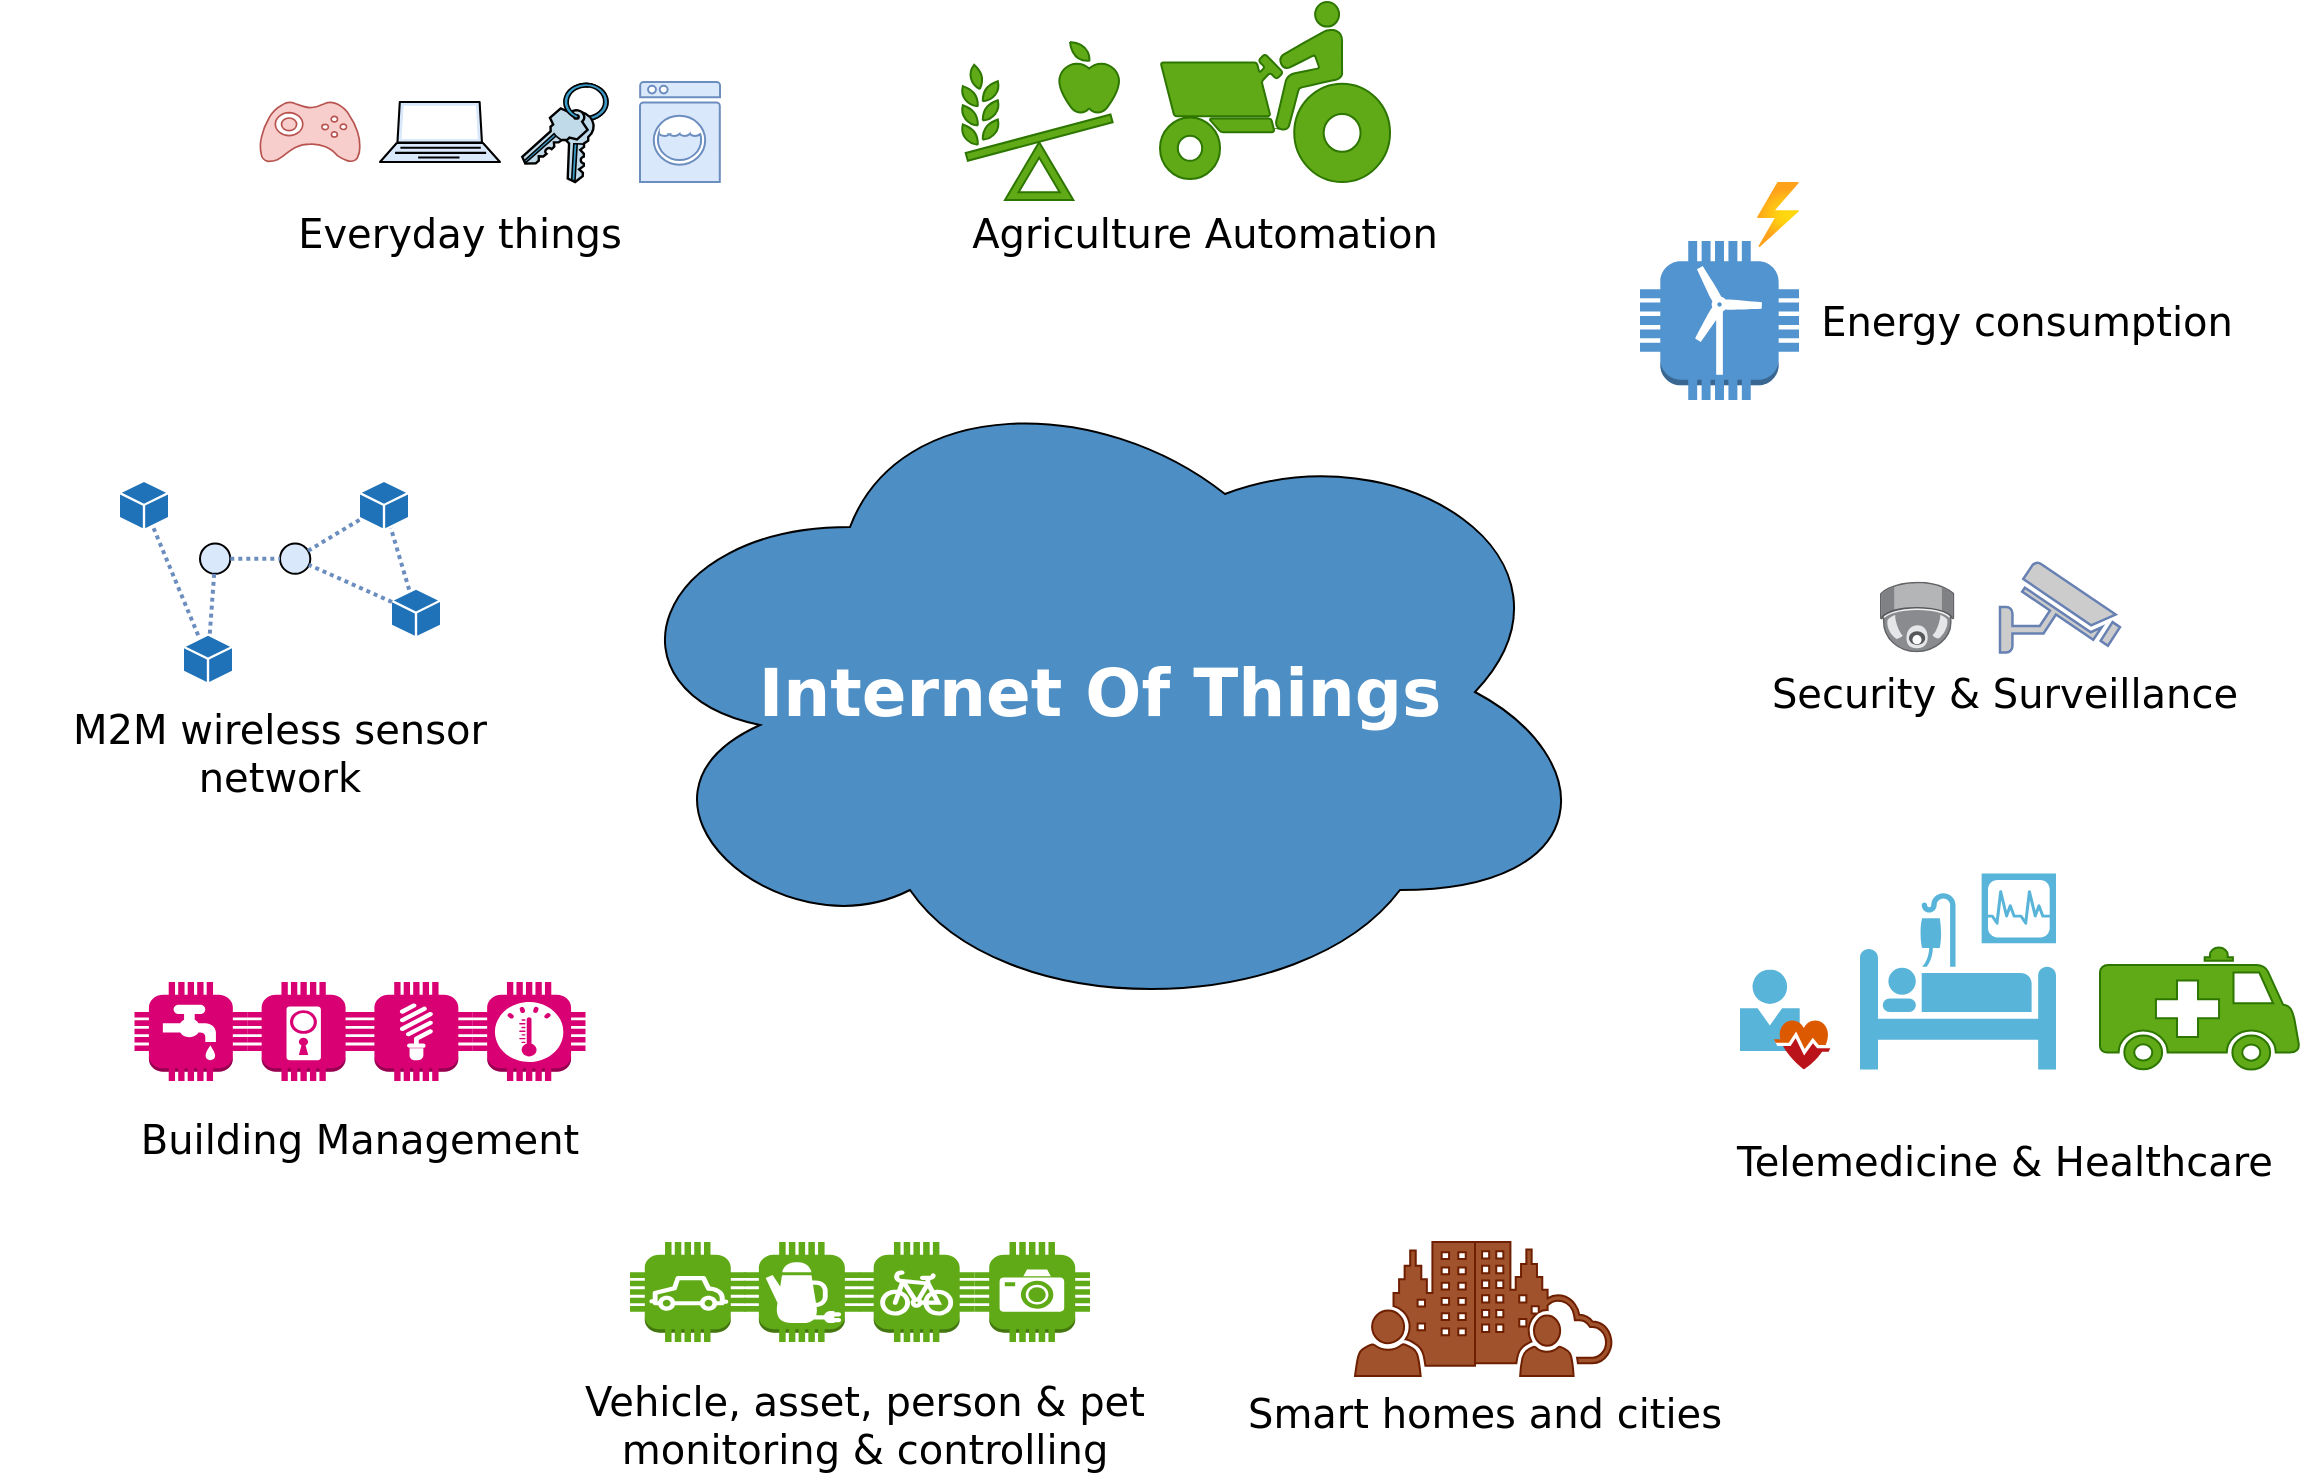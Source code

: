 <mxfile version="16.5.1" type="device"><diagram id="GpXNul5H59b5kgnJw6_x" name="Page-1"><mxGraphModel dx="2453" dy="817" grid="1" gridSize="10" guides="1" tooltips="1" connect="1" arrows="1" fold="1" page="1" pageScale="1" pageWidth="1169" pageHeight="827" math="0" shadow="0"><root><mxCell id="0"/><mxCell id="1" parent="0"/><mxCell id="nhTEqZhTvpMd7bd70XRN-3" value="&lt;font style=&quot;font-size: 33px&quot;&gt;Internet Of Things&lt;/font&gt;" style="ellipse;shape=cloud;whiteSpace=wrap;html=1;fillColor=#4D8EC4;strokeColor=#000000;strokeWidth=1;fontFamily=Dejavu Sans;fontSize=23;fontColor=#FFFFFF;fontStyle=1" vertex="1" parent="1"><mxGeometry x="260" y="220" width="500" height="330" as="geometry"/></mxCell><mxCell id="nhTEqZhTvpMd7bd70XRN-58" value="" style="group" vertex="1" connectable="0" parent="1"><mxGeometry x="27.25" y="530" width="225.5" height="49.5" as="geometry"/></mxCell><mxCell id="nhTEqZhTvpMd7bd70XRN-53" value="" style="outlineConnect=0;dashed=0;verticalLabelPosition=bottom;verticalAlign=top;align=center;html=1;shape=mxgraph.aws3.utility;fillColor=#d80073;fontFamily=Dejavu Sans;fontSize=20;strokeColor=#A50040;strokeWidth=1;fontColor=#ffffff;" vertex="1" parent="nhTEqZhTvpMd7bd70XRN-58"><mxGeometry width="56.375" height="49.5" as="geometry"/></mxCell><mxCell id="nhTEqZhTvpMd7bd70XRN-55" value="" style="outlineConnect=0;dashed=0;verticalLabelPosition=bottom;verticalAlign=top;align=center;html=1;shape=mxgraph.aws3.door_lock;fillColor=#d80073;fontFamily=Dejavu Sans;fontSize=20;strokeColor=#A50040;strokeWidth=1;fontColor=#ffffff;" vertex="1" parent="nhTEqZhTvpMd7bd70XRN-58"><mxGeometry x="56.375" width="56.375" height="49.5" as="geometry"/></mxCell><mxCell id="nhTEqZhTvpMd7bd70XRN-56" value="" style="outlineConnect=0;dashed=0;verticalLabelPosition=bottom;verticalAlign=top;align=center;html=1;shape=mxgraph.aws3.lightbulb;fillColor=#d80073;fontFamily=Dejavu Sans;fontSize=20;strokeColor=#A50040;strokeWidth=1;fontColor=#ffffff;" vertex="1" parent="nhTEqZhTvpMd7bd70XRN-58"><mxGeometry x="112.75" width="56.375" height="49.5" as="geometry"/></mxCell><mxCell id="nhTEqZhTvpMd7bd70XRN-57" value="" style="outlineConnect=0;dashed=0;verticalLabelPosition=bottom;verticalAlign=top;align=center;html=1;shape=mxgraph.aws3.thermostat;fillColor=#d80073;fontFamily=Dejavu Sans;fontSize=20;strokeColor=#A50040;strokeWidth=1;fontColor=#ffffff;" vertex="1" parent="nhTEqZhTvpMd7bd70XRN-58"><mxGeometry x="169.125" width="56.375" height="49.5" as="geometry"/></mxCell><mxCell id="nhTEqZhTvpMd7bd70XRN-59" value="Building Management" style="text;html=1;strokeColor=none;fillColor=none;align=center;verticalAlign=middle;whiteSpace=wrap;rounded=0;fontFamily=Dejavu Sans;fontSize=20;fontColor=none;" vertex="1" parent="1"><mxGeometry y="593" width="280" height="30" as="geometry"/></mxCell><mxCell id="nhTEqZhTvpMd7bd70XRN-65" value="" style="group" vertex="1" connectable="0" parent="1"><mxGeometry x="275" y="660" width="230" height="50" as="geometry"/></mxCell><mxCell id="nhTEqZhTvpMd7bd70XRN-61" value="" style="outlineConnect=0;dashed=0;verticalLabelPosition=bottom;verticalAlign=top;align=center;html=1;shape=mxgraph.aws3.coffee_pot;fillColor=#60a917;fontFamily=Dejavu Sans;fontSize=20;fontColor=#ffffff;strokeColor=#2D7600;strokeWidth=1;" vertex="1" parent="nhTEqZhTvpMd7bd70XRN-65"><mxGeometry x="57.046" width="57.773" height="50.0" as="geometry"/></mxCell><mxCell id="nhTEqZhTvpMd7bd70XRN-62" value="" style="outlineConnect=0;dashed=0;verticalLabelPosition=bottom;verticalAlign=top;align=center;html=1;shape=mxgraph.aws3.car;fillColor=#60a917;fontFamily=Dejavu Sans;fontSize=20;fontColor=#ffffff;strokeColor=#2D7600;strokeWidth=1;" vertex="1" parent="nhTEqZhTvpMd7bd70XRN-65"><mxGeometry width="57.773" height="50.0" as="geometry"/></mxCell><mxCell id="nhTEqZhTvpMd7bd70XRN-63" value="" style="outlineConnect=0;dashed=0;verticalLabelPosition=bottom;verticalAlign=top;align=center;html=1;shape=mxgraph.aws3.bicycle;fillColor=#60a917;fontFamily=Dejavu Sans;fontSize=20;fontColor=#ffffff;strokeColor=#2D7600;strokeWidth=1;" vertex="1" parent="nhTEqZhTvpMd7bd70XRN-65"><mxGeometry x="114.455" width="57.773" height="50.0" as="geometry"/></mxCell><mxCell id="nhTEqZhTvpMd7bd70XRN-64" value="" style="outlineConnect=0;dashed=0;verticalLabelPosition=bottom;verticalAlign=top;align=center;html=1;shape=mxgraph.aws3.camera;fillColor=#60a917;fontFamily=Dejavu Sans;fontSize=20;fontColor=#ffffff;strokeColor=#2D7600;strokeWidth=1;" vertex="1" parent="nhTEqZhTvpMd7bd70XRN-65"><mxGeometry x="172.227" width="57.773" height="50.0" as="geometry"/></mxCell><mxCell id="nhTEqZhTvpMd7bd70XRN-66" value="Vehicle, asset, person &amp;amp; pet monitoring &amp;amp; controlling" style="text;html=1;strokeColor=none;fillColor=none;align=center;verticalAlign=middle;whiteSpace=wrap;rounded=0;fontFamily=Dejavu Sans;fontSize=20;fontColor=none;" vertex="1" parent="1"><mxGeometry x="250" y="736" width="285" height="30" as="geometry"/></mxCell><mxCell id="nhTEqZhTvpMd7bd70XRN-67" value="" style="group" vertex="1" connectable="0" parent="1"><mxGeometry x="-40" y="280" width="280" height="150" as="geometry"/></mxCell><mxCell id="nhTEqZhTvpMd7bd70XRN-49" value="" style="group" vertex="1" connectable="0" parent="nhTEqZhTvpMd7bd70XRN-67"><mxGeometry x="60" width="160" height="100" as="geometry"/></mxCell><mxCell id="nhTEqZhTvpMd7bd70XRN-29" value="" style="sketch=0;pointerEvents=1;shadow=0;dashed=0;html=1;strokeColor=none;labelPosition=center;verticalLabelPosition=bottom;verticalAlign=top;outlineConnect=0;align=center;shape=mxgraph.office.concepts.node_generic;fillColor=#2072B8;fontFamily=Dejavu Sans;fontSize=20;fontColor=none;" vertex="1" parent="nhTEqZhTvpMd7bd70XRN-49"><mxGeometry width="24" height="23.077" as="geometry"/></mxCell><mxCell id="nhTEqZhTvpMd7bd70XRN-30" value="" style="sketch=0;pointerEvents=1;shadow=0;dashed=0;html=1;strokeColor=none;labelPosition=center;verticalLabelPosition=bottom;verticalAlign=top;outlineConnect=0;align=center;shape=mxgraph.office.concepts.node_generic;fillColor=#2072B8;fontFamily=Dejavu Sans;fontSize=20;fontColor=none;" vertex="1" parent="nhTEqZhTvpMd7bd70XRN-49"><mxGeometry x="32" y="76.923" width="24" height="23.077" as="geometry"/></mxCell><mxCell id="nhTEqZhTvpMd7bd70XRN-31" value="" style="sketch=0;pointerEvents=1;shadow=0;dashed=0;html=1;strokeColor=none;labelPosition=center;verticalLabelPosition=bottom;verticalAlign=top;outlineConnect=0;align=center;shape=mxgraph.office.concepts.node_generic;fillColor=#2072B8;fontFamily=Dejavu Sans;fontSize=20;fontColor=none;" vertex="1" parent="nhTEqZhTvpMd7bd70XRN-49"><mxGeometry x="120" width="24" height="23.077" as="geometry"/></mxCell><mxCell id="nhTEqZhTvpMd7bd70XRN-32" value="" style="sketch=0;pointerEvents=1;shadow=0;dashed=0;html=1;strokeColor=none;labelPosition=center;verticalLabelPosition=bottom;verticalAlign=top;outlineConnect=0;align=center;shape=mxgraph.office.concepts.node_generic;fillColor=#2072B8;fontFamily=Dejavu Sans;fontSize=20;fontColor=none;" vertex="1" parent="nhTEqZhTvpMd7bd70XRN-49"><mxGeometry x="136" y="53.846" width="24" height="23.077" as="geometry"/></mxCell><mxCell id="nhTEqZhTvpMd7bd70XRN-34" value="" style="ellipse;whiteSpace=wrap;html=1;aspect=fixed;fontFamily=Dejavu Sans;fontSize=20;fontColor=none;strokeColor=default;strokeWidth=1;fillColor=#DAE8FC;" vertex="1" parent="nhTEqZhTvpMd7bd70XRN-49"><mxGeometry x="80" y="30.769" width="15.148" height="15.148" as="geometry"/></mxCell><mxCell id="nhTEqZhTvpMd7bd70XRN-36" value="" style="ellipse;whiteSpace=wrap;html=1;aspect=fixed;fontFamily=Dejavu Sans;fontSize=20;fontColor=none;strokeColor=default;strokeWidth=1;fillColor=#DAE8FC;" vertex="1" parent="nhTEqZhTvpMd7bd70XRN-49"><mxGeometry x="40" y="30.769" width="15.148" height="15.148" as="geometry"/></mxCell><mxCell id="nhTEqZhTvpMd7bd70XRN-41" value="" style="endArrow=none;dashed=1;html=1;dashPattern=1 1;strokeWidth=2;rounded=0;fontFamily=Dejavu Sans;fontSize=20;fontColor=none;fillColor=#dae8fc;strokeColor=#6c8ebf;" edge="1" parent="nhTEqZhTvpMd7bd70XRN-49" source="nhTEqZhTvpMd7bd70XRN-36" target="nhTEqZhTvpMd7bd70XRN-34"><mxGeometry width="50" height="50" relative="1" as="geometry"><mxPoint x="168" y="57.692" as="sourcePoint"/><mxPoint x="88" y="46.154" as="targetPoint"/></mxGeometry></mxCell><mxCell id="nhTEqZhTvpMd7bd70XRN-43" value="" style="endArrow=none;dashed=1;html=1;dashPattern=1 1;strokeWidth=2;rounded=0;fontFamily=Dejavu Sans;fontSize=20;fontColor=none;fillColor=#dae8fc;strokeColor=#6c8ebf;" edge="1" parent="nhTEqZhTvpMd7bd70XRN-49" source="nhTEqZhTvpMd7bd70XRN-34" target="nhTEqZhTvpMd7bd70XRN-31"><mxGeometry width="50" height="50" relative="1" as="geometry"><mxPoint x="64" y="46.154" as="sourcePoint"/><mxPoint x="88" y="46.154" as="targetPoint"/></mxGeometry></mxCell><mxCell id="nhTEqZhTvpMd7bd70XRN-44" value="" style="endArrow=none;dashed=1;html=1;dashPattern=1 1;strokeWidth=2;rounded=0;fontFamily=Dejavu Sans;fontSize=20;fontColor=none;fillColor=#dae8fc;strokeColor=#6c8ebf;" edge="1" parent="nhTEqZhTvpMd7bd70XRN-49" source="nhTEqZhTvpMd7bd70XRN-32" target="nhTEqZhTvpMd7bd70XRN-31"><mxGeometry width="50" height="50" relative="1" as="geometry"><mxPoint x="102.797" y="42.097" as="sourcePoint"/><mxPoint x="128" y="26.573" as="targetPoint"/></mxGeometry></mxCell><mxCell id="nhTEqZhTvpMd7bd70XRN-45" value="" style="endArrow=none;dashed=1;html=1;dashPattern=1 1;strokeWidth=2;rounded=0;fontFamily=Dejavu Sans;fontSize=20;fontColor=none;fillColor=#dae8fc;strokeColor=#6c8ebf;" edge="1" parent="nhTEqZhTvpMd7bd70XRN-49" source="nhTEqZhTvpMd7bd70XRN-32" target="nhTEqZhTvpMd7bd70XRN-34"><mxGeometry width="50" height="50" relative="1" as="geometry"><mxPoint x="140" y="95.385" as="sourcePoint"/><mxPoint x="140" y="30.769" as="targetPoint"/></mxGeometry></mxCell><mxCell id="nhTEqZhTvpMd7bd70XRN-47" value="" style="endArrow=none;dashed=1;html=1;dashPattern=1 1;strokeWidth=2;rounded=0;fontFamily=Dejavu Sans;fontSize=20;fontColor=none;fillColor=#dae8fc;strokeColor=#6c8ebf;" edge="1" parent="nhTEqZhTvpMd7bd70XRN-49" source="nhTEqZhTvpMd7bd70XRN-36" target="nhTEqZhTvpMd7bd70XRN-30"><mxGeometry width="50" height="50" relative="1" as="geometry"><mxPoint x="64" y="46.154" as="sourcePoint"/><mxPoint x="88" y="46.154" as="targetPoint"/></mxGeometry></mxCell><mxCell id="nhTEqZhTvpMd7bd70XRN-48" value="" style="endArrow=none;dashed=1;html=1;dashPattern=1 1;strokeWidth=2;rounded=0;fontFamily=Dejavu Sans;fontSize=20;fontColor=none;fillColor=#dae8fc;strokeColor=#6c8ebf;" edge="1" parent="nhTEqZhTvpMd7bd70XRN-49" source="nhTEqZhTvpMd7bd70XRN-29" target="nhTEqZhTvpMd7bd70XRN-30"><mxGeometry width="50" height="50" relative="1" as="geometry"><mxPoint x="72" y="53.846" as="sourcePoint"/><mxPoint x="96" y="53.846" as="targetPoint"/></mxGeometry></mxCell><mxCell id="nhTEqZhTvpMd7bd70XRN-50" value="M2M wireless sensor network" style="text;html=1;strokeColor=none;fillColor=none;align=center;verticalAlign=middle;whiteSpace=wrap;rounded=0;fontFamily=Dejavu Sans;fontSize=20;fontColor=none;" vertex="1" parent="nhTEqZhTvpMd7bd70XRN-67"><mxGeometry y="120" width="280" height="30" as="geometry"/></mxCell><mxCell id="nhTEqZhTvpMd7bd70XRN-70" value="" style="group" vertex="1" connectable="0" parent="1"><mxGeometry x="637.5" y="660" width="130" height="67" as="geometry"/></mxCell><mxCell id="nhTEqZhTvpMd7bd70XRN-68" value="" style="sketch=0;pointerEvents=1;shadow=0;dashed=0;html=1;strokeColor=#6D1F00;fillColor=#a0522d;labelPosition=center;verticalLabelPosition=bottom;verticalAlign=top;outlineConnect=0;align=center;shape=mxgraph.office.users.on_premises_user;fontFamily=Dejavu Sans;fontSize=20;flipH=1;fontColor=#ffffff;" vertex="1" parent="nhTEqZhTvpMd7bd70XRN-70"><mxGeometry width="60" height="67" as="geometry"/></mxCell><mxCell id="nhTEqZhTvpMd7bd70XRN-69" value="" style="sketch=0;pointerEvents=1;shadow=0;dashed=0;html=1;strokeColor=#6D1F00;fillColor=#a0522d;labelPosition=center;verticalLabelPosition=bottom;verticalAlign=top;outlineConnect=0;align=center;shape=mxgraph.office.security.split_domain_user;fontFamily=Dejavu Sans;fontSize=20;fontColor=#ffffff;" vertex="1" parent="nhTEqZhTvpMd7bd70XRN-70"><mxGeometry x="60" width="70" height="67" as="geometry"/></mxCell><mxCell id="nhTEqZhTvpMd7bd70XRN-71" value="Smart homes and cities" style="text;html=1;strokeColor=none;fillColor=none;align=center;verticalAlign=middle;whiteSpace=wrap;rounded=0;fontFamily=Dejavu Sans;fontSize=20;fontColor=none;" vertex="1" parent="1"><mxGeometry x="560" y="730" width="285" height="30" as="geometry"/></mxCell><mxCell id="nhTEqZhTvpMd7bd70XRN-72" value="" style="group" vertex="1" connectable="0" parent="1"><mxGeometry x="50" y="80" width="280" height="90" as="geometry"/></mxCell><mxCell id="nhTEqZhTvpMd7bd70XRN-10" value="" style="fontColor=none;verticalAlign=top;verticalLabelPosition=bottom;labelPosition=center;align=center;html=1;outlineConnect=0;fillColor=#DAE8FC;strokeColor=default;gradientColor=none;gradientDirection=north;strokeWidth=2;shape=mxgraph.networks.laptop;fontFamily=Dejavu Sans;fontSize=33;noLabel=1;" vertex="1" parent="nhTEqZhTvpMd7bd70XRN-72"><mxGeometry x="100" y="10" width="60" height="30" as="geometry"/></mxCell><mxCell id="nhTEqZhTvpMd7bd70XRN-11" value="" style="shape=mxgraph.signs.tech.washing_machine;html=1;pointerEvents=1;fillColor=#DAE8FC;strokeColor=#6c8ebf;verticalLabelPosition=bottom;verticalAlign=top;align=center;fontFamily=Dejavu Sans;fontSize=33;" vertex="1" parent="nhTEqZhTvpMd7bd70XRN-72"><mxGeometry x="230" width="40" height="50" as="geometry"/></mxCell><mxCell id="nhTEqZhTvpMd7bd70XRN-15" value="" style="shape=mxgraph.cisco.misc.keys;html=1;pointerEvents=1;dashed=0;fillColor=#036897;strokeColor=#ffffff;strokeWidth=2;verticalLabelPosition=bottom;verticalAlign=top;align=center;outlineConnect=0;fontFamily=Dejavu Sans;fontSize=33;fontColor=none;" vertex="1" parent="nhTEqZhTvpMd7bd70XRN-72"><mxGeometry x="170" width="44" height="50" as="geometry"/></mxCell><mxCell id="nhTEqZhTvpMd7bd70XRN-16" value="Everyday things" style="text;html=1;strokeColor=none;fillColor=none;align=center;verticalAlign=middle;whiteSpace=wrap;rounded=0;fontFamily=Dejavu Sans;fontSize=20;fontColor=none;" vertex="1" parent="nhTEqZhTvpMd7bd70XRN-72"><mxGeometry y="60" width="280" height="30" as="geometry"/></mxCell><mxCell id="nhTEqZhTvpMd7bd70XRN-17" value="" style="verticalAlign=top;verticalLabelPosition=bottom;labelPosition=center;align=center;html=1;outlineConnect=0;fillColor=#f8cecc;strokeColor=#b85450;gradientDirection=north;strokeWidth=2;shape=mxgraph.networks.gamepad;fontFamily=Dejavu Sans;fontSize=20;" vertex="1" parent="nhTEqZhTvpMd7bd70XRN-72"><mxGeometry x="40" y="10" width="50" height="30" as="geometry"/></mxCell><mxCell id="nhTEqZhTvpMd7bd70XRN-79" value="" style="group" vertex="1" connectable="0" parent="1"><mxGeometry x="820" y="475.75" width="290" height="158" as="geometry"/></mxCell><mxCell id="nhTEqZhTvpMd7bd70XRN-73" value="" style="sketch=0;aspect=fixed;html=1;points=[];align=center;image;fontSize=12;image=img/lib/mscae/User_Health_Icon.svg;fontFamily=Dejavu Sans;fontColor=none;strokeColor=#000000;strokeWidth=1;fillColor=none;" vertex="1" parent="nhTEqZhTvpMd7bd70XRN-79"><mxGeometry x="10" y="48" width="46" height="50" as="geometry"/></mxCell><mxCell id="nhTEqZhTvpMd7bd70XRN-76" value="" style="shape=mxgraph.signs.healthcare.intensive_care;html=1;pointerEvents=1;fillColor=#59b4d9;strokeColor=none;verticalLabelPosition=bottom;verticalAlign=top;align=center;fontFamily=Dejavu Sans;fontSize=20;fontColor=#ffffff;" vertex="1" parent="nhTEqZhTvpMd7bd70XRN-79"><mxGeometry x="70" width="98" height="98" as="geometry"/></mxCell><mxCell id="nhTEqZhTvpMd7bd70XRN-77" value="" style="shape=mxgraph.signs.transportation.ambulance;html=1;pointerEvents=1;fillColor=#60a917;strokeColor=#2D7600;verticalLabelPosition=bottom;verticalAlign=top;align=center;fontFamily=Dejavu Sans;fontSize=20;fontColor=#ffffff;" vertex="1" parent="nhTEqZhTvpMd7bd70XRN-79"><mxGeometry x="190" y="37" width="100" height="61" as="geometry"/></mxCell><mxCell id="nhTEqZhTvpMd7bd70XRN-78" value="Telemedicine &amp;amp; Healthcare" style="text;html=1;strokeColor=none;fillColor=none;align=center;verticalAlign=middle;whiteSpace=wrap;rounded=0;fontFamily=Dejavu Sans;fontSize=20;fontColor=none;" vertex="1" parent="nhTEqZhTvpMd7bd70XRN-79"><mxGeometry y="128" width="285" height="30" as="geometry"/></mxCell><mxCell id="nhTEqZhTvpMd7bd70XRN-85" value="" style="group" vertex="1" connectable="0" parent="1"><mxGeometry x="820" y="320" width="285" height="80" as="geometry"/></mxCell><mxCell id="nhTEqZhTvpMd7bd70XRN-80" value="" style="fontColor=#0066CC;verticalAlign=top;verticalLabelPosition=bottom;labelPosition=center;align=center;html=1;outlineConnect=0;fillColor=#CCCCCC;strokeColor=#6881B3;gradientColor=none;gradientDirection=north;strokeWidth=2;shape=mxgraph.networks.security_camera;fontFamily=Dejavu Sans;fontSize=20;" vertex="1" parent="nhTEqZhTvpMd7bd70XRN-85"><mxGeometry x="140" width="60" height="45.2" as="geometry"/></mxCell><mxCell id="nhTEqZhTvpMd7bd70XRN-81" value="" style="points=[];aspect=fixed;html=1;align=center;shadow=0;dashed=0;image;image=img/lib/allied_telesis/security/Surveillance_Camera_Ceiling.svg;fontFamily=Dejavu Sans;fontSize=20;fontColor=none;strokeColor=#000000;strokeWidth=1;fillColor=#59b4d9;" vertex="1" parent="nhTEqZhTvpMd7bd70XRN-85"><mxGeometry x="80" y="9.8" width="37.2" height="35.4" as="geometry"/></mxCell><mxCell id="nhTEqZhTvpMd7bd70XRN-84" value="Security &amp;amp; Surveillance" style="text;html=1;strokeColor=none;fillColor=none;align=center;verticalAlign=middle;whiteSpace=wrap;rounded=0;fontFamily=Dejavu Sans;fontSize=20;fontColor=none;" vertex="1" parent="nhTEqZhTvpMd7bd70XRN-85"><mxGeometry y="50" width="285" height="30" as="geometry"/></mxCell><mxCell id="nhTEqZhTvpMd7bd70XRN-89" value="" style="group" vertex="1" connectable="0" parent="1"><mxGeometry x="780" y="130" width="315" height="109" as="geometry"/></mxCell><mxCell id="nhTEqZhTvpMd7bd70XRN-86" value="" style="aspect=fixed;html=1;points=[];align=center;image;fontSize=12;image=img/lib/azure2/general/Power.svg;fontFamily=Dejavu Sans;fontColor=none;strokeColor=#000000;strokeWidth=1;fillColor=#59b4d9;" vertex="1" parent="nhTEqZhTvpMd7bd70XRN-89"><mxGeometry x="58.5" width="21" height="32.45" as="geometry"/></mxCell><mxCell id="nhTEqZhTvpMd7bd70XRN-88" value="Energy consumption" style="text;html=1;strokeColor=none;fillColor=none;align=center;verticalAlign=middle;whiteSpace=wrap;rounded=0;fontFamily=Dejavu Sans;fontSize=20;fontColor=none;" vertex="1" parent="nhTEqZhTvpMd7bd70XRN-89"><mxGeometry x="51" y="54.25" width="285" height="30" as="geometry"/></mxCell><mxCell id="nhTEqZhTvpMd7bd70XRN-90" value="" style="outlineConnect=0;dashed=0;verticalLabelPosition=bottom;verticalAlign=top;align=center;html=1;shape=mxgraph.aws3.windfarm;fillColor=#5294CF;gradientColor=none;fontFamily=Dejavu Sans;fontSize=20;fontColor=none;strokeColor=#000000;strokeWidth=1;" vertex="1" parent="nhTEqZhTvpMd7bd70XRN-89"><mxGeometry y="29.5" width="79.5" height="79.5" as="geometry"/></mxCell><mxCell id="nhTEqZhTvpMd7bd70XRN-92" value="" style="shape=mxgraph.signs.healthcare.nutrition;html=1;pointerEvents=1;fillColor=#60a917;strokeColor=#2D7600;verticalLabelPosition=bottom;verticalAlign=top;align=center;sketch=0;fontFamily=Dejavu Sans;fontSize=20;fontColor=#ffffff;" vertex="1" parent="1"><mxGeometry x="440" y="60" width="79.5" height="79" as="geometry"/></mxCell><mxCell id="nhTEqZhTvpMd7bd70XRN-93" value="" style="shape=mxgraph.signs.transportation.tractor_1;html=1;pointerEvents=1;fillColor=#60a917;strokeColor=#2D7600;verticalLabelPosition=bottom;verticalAlign=top;align=center;fontFamily=Dejavu Sans;fontSize=20;fontColor=#ffffff;" vertex="1" parent="1"><mxGeometry x="540" y="40" width="115" height="90" as="geometry"/></mxCell><mxCell id="nhTEqZhTvpMd7bd70XRN-94" value="Agriculture Automation" style="text;html=1;strokeColor=none;fillColor=none;align=center;verticalAlign=middle;whiteSpace=wrap;rounded=0;fontFamily=Dejavu Sans;fontSize=20;fontColor=none;" vertex="1" parent="1"><mxGeometry x="420" y="140" width="285" height="30" as="geometry"/></mxCell></root></mxGraphModel></diagram></mxfile>